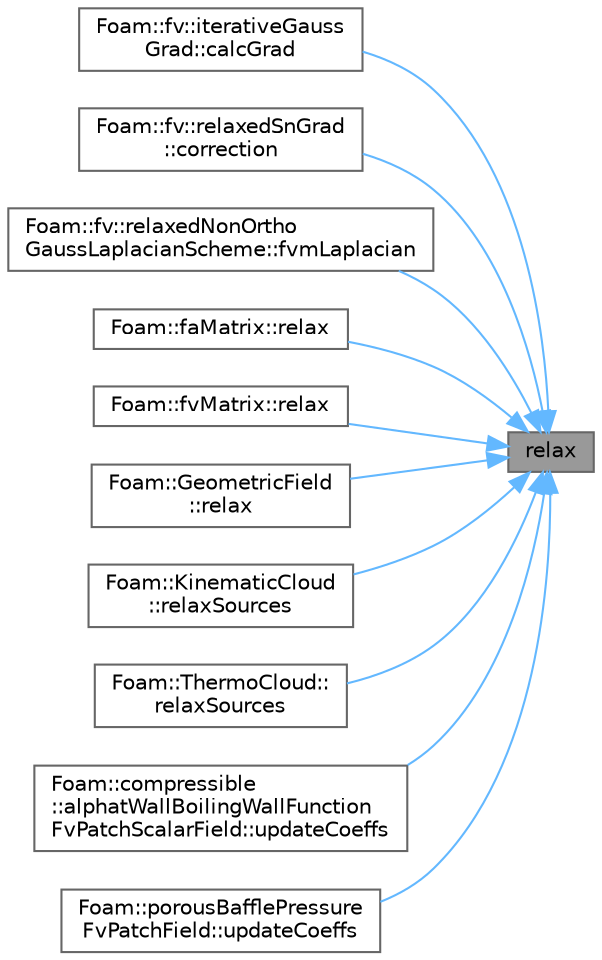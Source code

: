 digraph "relax"
{
 // LATEX_PDF_SIZE
  bgcolor="transparent";
  edge [fontname=Helvetica,fontsize=10,labelfontname=Helvetica,labelfontsize=10];
  node [fontname=Helvetica,fontsize=10,shape=box,height=0.2,width=0.4];
  rankdir="RL";
  Node1 [id="Node000001",label="relax",height=0.2,width=0.4,color="gray40", fillcolor="grey60", style="filled", fontcolor="black",tooltip=" "];
  Node1 -> Node2 [id="edge1_Node000001_Node000002",dir="back",color="steelblue1",style="solid",tooltip=" "];
  Node2 [id="Node000002",label="Foam::fv::iterativeGauss\lGrad::calcGrad",height=0.2,width=0.4,color="grey40", fillcolor="white", style="filled",URL="$classFoam_1_1fv_1_1iterativeGaussGrad.html#a235976831405ff5c4770d4b4e1b015cb",tooltip=" "];
  Node1 -> Node3 [id="edge2_Node000001_Node000003",dir="back",color="steelblue1",style="solid",tooltip=" "];
  Node3 [id="Node000003",label="Foam::fv::relaxedSnGrad\l::correction",height=0.2,width=0.4,color="grey40", fillcolor="white", style="filled",URL="$classFoam_1_1fv_1_1relaxedSnGrad.html#ac26ead7414cbab39c598047884ab43b5",tooltip=" "];
  Node1 -> Node4 [id="edge3_Node000001_Node000004",dir="back",color="steelblue1",style="solid",tooltip=" "];
  Node4 [id="Node000004",label="Foam::fv::relaxedNonOrtho\lGaussLaplacianScheme::fvmLaplacian",height=0.2,width=0.4,color="grey40", fillcolor="white", style="filled",URL="$classFoam_1_1fv_1_1relaxedNonOrthoGaussLaplacianScheme.html#ac363258e34a38773cd5e029506a4b945",tooltip=" "];
  Node1 -> Node5 [id="edge4_Node000001_Node000005",dir="back",color="steelblue1",style="solid",tooltip=" "];
  Node5 [id="Node000005",label="Foam::faMatrix::relax",height=0.2,width=0.4,color="grey40", fillcolor="white", style="filled",URL="$classFoam_1_1faMatrix.html#a2e99dfee2405fb3fc8f2b4692cb3ecaa",tooltip=" "];
  Node1 -> Node6 [id="edge5_Node000001_Node000006",dir="back",color="steelblue1",style="solid",tooltip=" "];
  Node6 [id="Node000006",label="Foam::fvMatrix::relax",height=0.2,width=0.4,color="grey40", fillcolor="white", style="filled",URL="$classFoam_1_1fvMatrix.html#a2e99dfee2405fb3fc8f2b4692cb3ecaa",tooltip=" "];
  Node1 -> Node7 [id="edge6_Node000001_Node000007",dir="back",color="steelblue1",style="solid",tooltip=" "];
  Node7 [id="Node000007",label="Foam::GeometricField\l::relax",height=0.2,width=0.4,color="grey40", fillcolor="white", style="filled",URL="$classFoam_1_1GeometricField.html#a2e99dfee2405fb3fc8f2b4692cb3ecaa",tooltip=" "];
  Node1 -> Node8 [id="edge7_Node000001_Node000008",dir="back",color="steelblue1",style="solid",tooltip=" "];
  Node8 [id="Node000008",label="Foam::KinematicCloud\l::relaxSources",height=0.2,width=0.4,color="grey40", fillcolor="white", style="filled",URL="$classFoam_1_1KinematicCloud.html#a1dda0eeb0d071a4a102739a96f4532f3",tooltip=" "];
  Node1 -> Node9 [id="edge8_Node000001_Node000009",dir="back",color="steelblue1",style="solid",tooltip=" "];
  Node9 [id="Node000009",label="Foam::ThermoCloud::\lrelaxSources",height=0.2,width=0.4,color="grey40", fillcolor="white", style="filled",URL="$classFoam_1_1ThermoCloud.html#a513557e0b75f538dafa50a7dd91aafcf",tooltip=" "];
  Node1 -> Node10 [id="edge9_Node000001_Node000010",dir="back",color="steelblue1",style="solid",tooltip=" "];
  Node10 [id="Node000010",label="Foam::compressible\l::alphatWallBoilingWallFunction\lFvPatchScalarField::updateCoeffs",height=0.2,width=0.4,color="grey40", fillcolor="white", style="filled",URL="$classFoam_1_1compressible_1_1alphatWallBoilingWallFunctionFvPatchScalarField.html#a7e24eafac629d3733181cd942d4c902f",tooltip=" "];
  Node1 -> Node11 [id="edge10_Node000001_Node000011",dir="back",color="steelblue1",style="solid",tooltip=" "];
  Node11 [id="Node000011",label="Foam::porousBafflePressure\lFvPatchField::updateCoeffs",height=0.2,width=0.4,color="grey40", fillcolor="white", style="filled",URL="$classFoam_1_1porousBafflePressureFvPatchField.html#a7e24eafac629d3733181cd942d4c902f",tooltip=" "];
}
